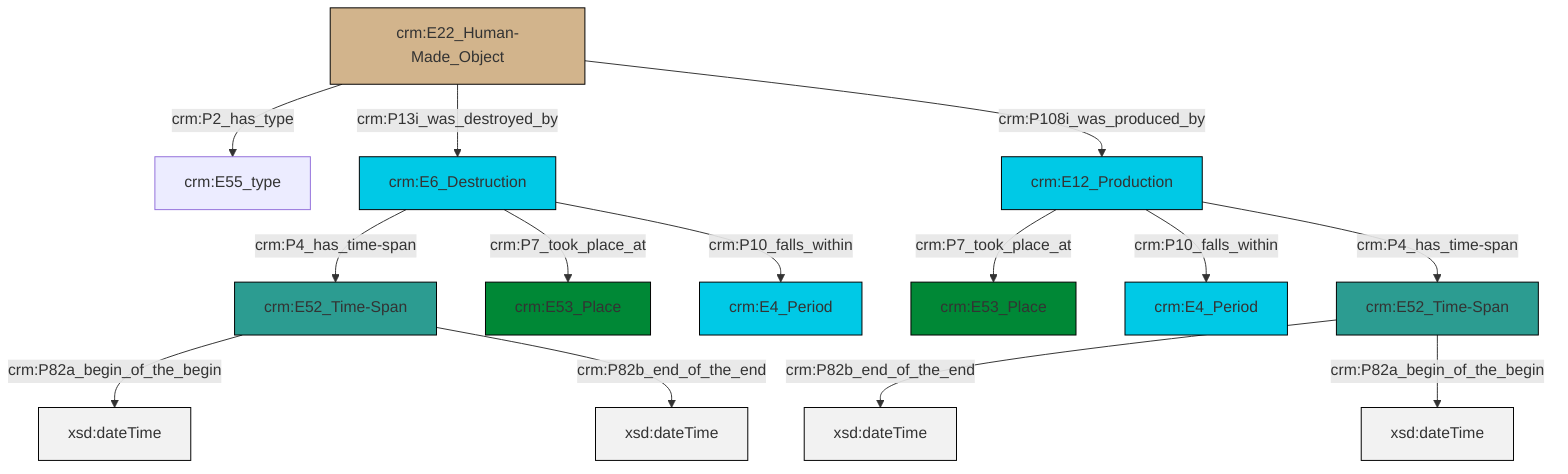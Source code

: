 graph TD
classDef Literal fill:#f2f2f2,stroke:#000000;
classDef CRM_Entity fill:#FFFFFF,stroke:#000000;
classDef Temporal_Entity fill:#00C9E6, stroke:#000000;
classDef Type fill:#E18312, stroke:#000000;
classDef Time-Span fill:#2C9C91, stroke:#000000;
classDef Appellation fill:#FFEB7F, stroke:#000000;
classDef Place fill:#008836, stroke:#000000;
classDef Persistent_Item fill:#B266B2, stroke:#000000;
classDef Conceptual_Object fill:#FFD700, stroke:#000000;
classDef Physical_Thing fill:#D2B48C, stroke:#000000;
classDef Actor fill:#f58aad, stroke:#000000;
classDef PC_Classes fill:#4ce600, stroke:#000000;
classDef Multi fill:#cccccc,stroke:#000000;

6["crm:E52_Time-Span"]:::Time-Span -->|crm:P82a_begin_of_the_begin| 7[xsd:dateTime]:::Literal
8["crm:E12_Production"]:::Temporal_Entity -->|crm:P7_took_place_at| 9["crm:E53_Place"]:::Place
10["crm:E6_Destruction"]:::Temporal_Entity -->|crm:P4_has_time-span| 6["crm:E52_Time-Span"]:::Time-Span
4["crm:E22_Human-Made_Object"]:::Physical_Thing -->|crm:P2_has_type| 16["crm:E55_type"]:::Default
4["crm:E22_Human-Made_Object"]:::Physical_Thing -->|crm:P13i_was_destroyed_by| 10["crm:E6_Destruction"]:::Temporal_Entity
0["crm:E52_Time-Span"]:::Time-Span -->|crm:P82b_end_of_the_end| 17[xsd:dateTime]:::Literal
8["crm:E12_Production"]:::Temporal_Entity -->|crm:P10_falls_within| 2["crm:E4_Period"]:::Temporal_Entity
10["crm:E6_Destruction"]:::Temporal_Entity -->|crm:P7_took_place_at| 18["crm:E53_Place"]:::Place
4["crm:E22_Human-Made_Object"]:::Physical_Thing -->|crm:P108i_was_produced_by| 8["crm:E12_Production"]:::Temporal_Entity
8["crm:E12_Production"]:::Temporal_Entity -->|crm:P4_has_time-span| 0["crm:E52_Time-Span"]:::Time-Span
10["crm:E6_Destruction"]:::Temporal_Entity -->|crm:P10_falls_within| 14["crm:E4_Period"]:::Temporal_Entity
6["crm:E52_Time-Span"]:::Time-Span -->|crm:P82b_end_of_the_end| 22[xsd:dateTime]:::Literal
0["crm:E52_Time-Span"]:::Time-Span -->|crm:P82a_begin_of_the_begin| 23[xsd:dateTime]:::Literal